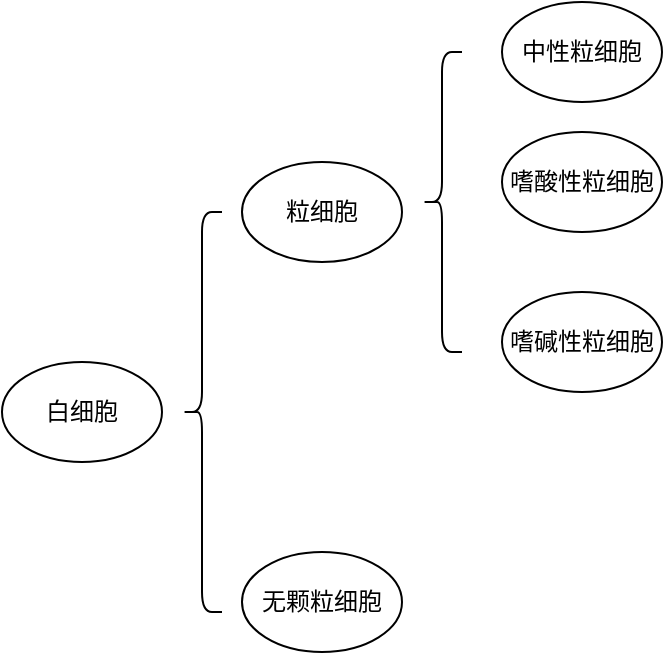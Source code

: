 <mxfile version="10.8.8" type="github"><diagram id="0BJh0TJwJuw2dSTNsCp6" name="Page-1"><mxGraphModel dx="886" dy="593" grid="1" gridSize="10" guides="1" tooltips="1" connect="1" arrows="1" fold="1" page="1" pageScale="1" pageWidth="827" pageHeight="1169" math="0" shadow="0"><root><mxCell id="0"/><mxCell id="1" parent="0"/><mxCell id="dm3yWKFuV2QbHP_AtAVy-1" value="" style="shape=curlyBracket;whiteSpace=wrap;html=1;rounded=1;" vertex="1" parent="1"><mxGeometry x="240" y="140" width="20" height="200" as="geometry"/></mxCell><mxCell id="dm3yWKFuV2QbHP_AtAVy-2" value="白细胞" style="ellipse;whiteSpace=wrap;html=1;" vertex="1" parent="1"><mxGeometry x="150" y="215" width="80" height="50" as="geometry"/></mxCell><mxCell id="dm3yWKFuV2QbHP_AtAVy-3" value="粒细胞" style="ellipse;whiteSpace=wrap;html=1;" vertex="1" parent="1"><mxGeometry x="270" y="115" width="80" height="50" as="geometry"/></mxCell><mxCell id="dm3yWKFuV2QbHP_AtAVy-4" value="无颗粒细胞" style="ellipse;whiteSpace=wrap;html=1;" vertex="1" parent="1"><mxGeometry x="270" y="310" width="80" height="50" as="geometry"/></mxCell><mxCell id="dm3yWKFuV2QbHP_AtAVy-5" value="" style="shape=curlyBracket;whiteSpace=wrap;html=1;rounded=1;" vertex="1" parent="1"><mxGeometry x="360" y="60" width="20" height="150" as="geometry"/></mxCell><mxCell id="dm3yWKFuV2QbHP_AtAVy-6" value="嗜碱性粒细胞" style="ellipse;whiteSpace=wrap;html=1;" vertex="1" parent="1"><mxGeometry x="400" y="180" width="80" height="50" as="geometry"/></mxCell><mxCell id="dm3yWKFuV2QbHP_AtAVy-7" value="嗜酸性粒细胞" style="ellipse;whiteSpace=wrap;html=1;" vertex="1" parent="1"><mxGeometry x="400" y="100" width="80" height="50" as="geometry"/></mxCell><mxCell id="dm3yWKFuV2QbHP_AtAVy-8" value="中性粒细胞" style="ellipse;whiteSpace=wrap;html=1;" vertex="1" parent="1"><mxGeometry x="400" y="35" width="80" height="50" as="geometry"/></mxCell></root></mxGraphModel></diagram></mxfile>
